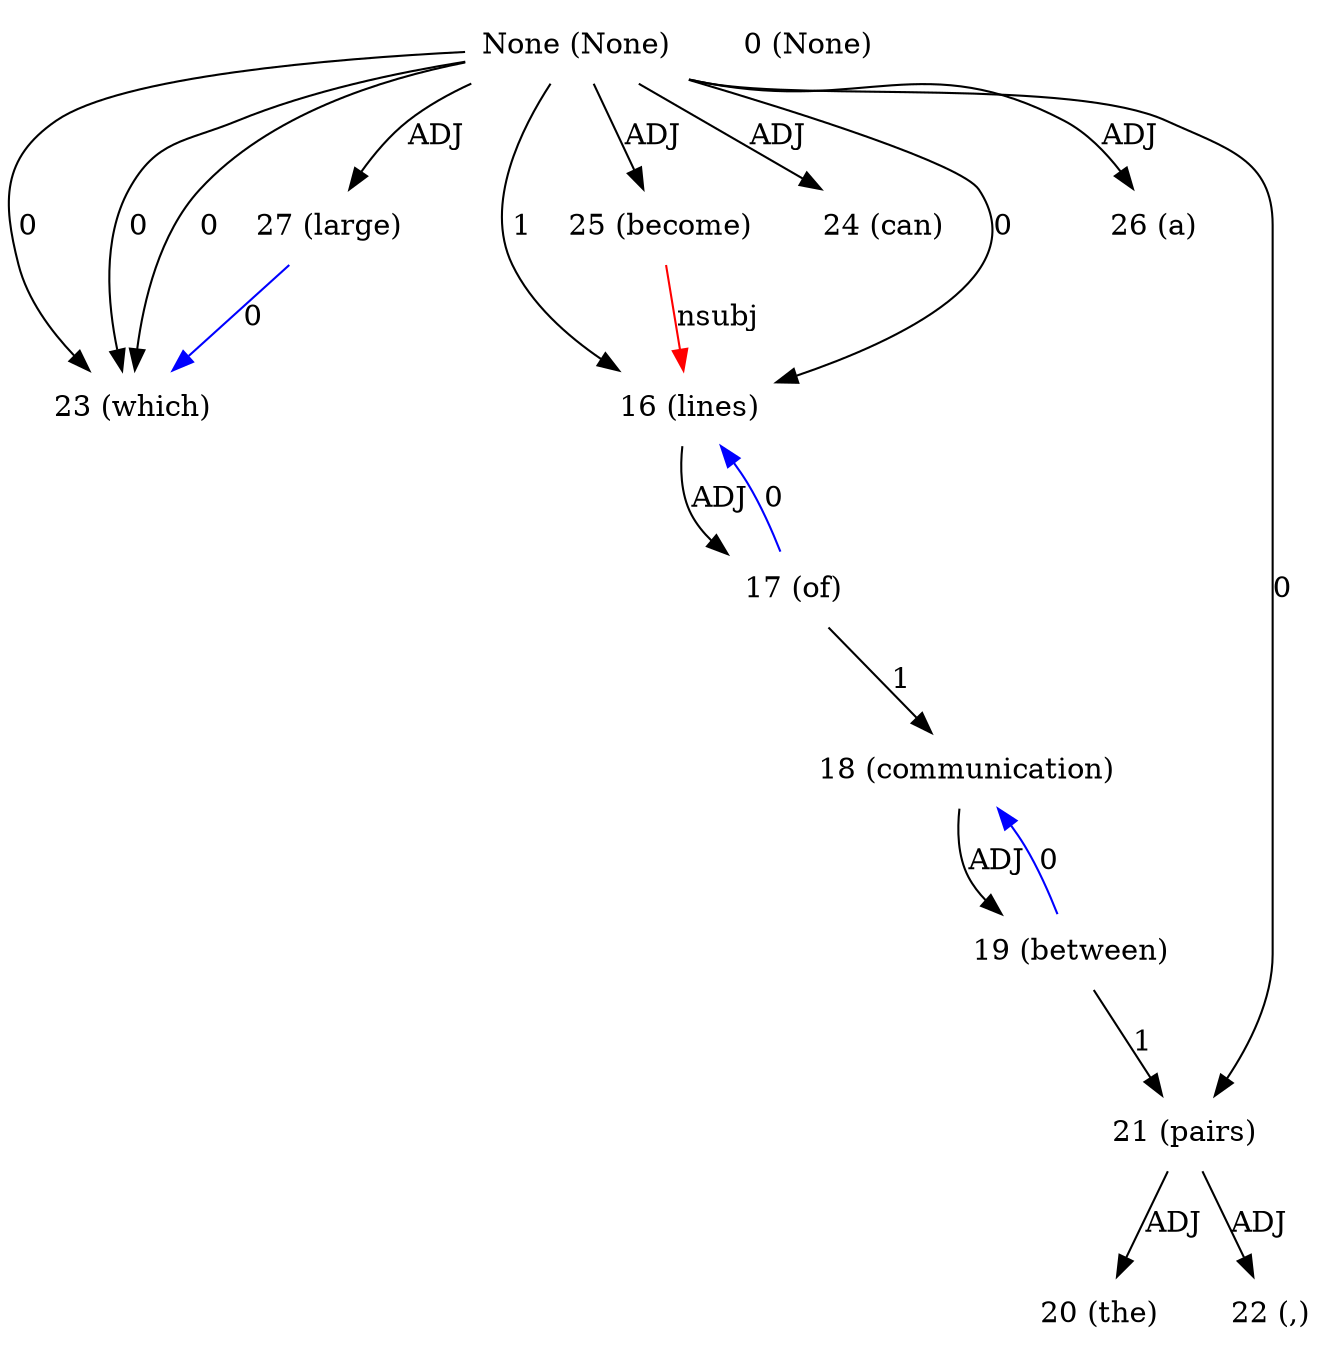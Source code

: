 digraph G{
edge [dir=forward]
node [shape=plaintext]

None [label="None (None)"]
None -> 23 [label="0"]
None [label="None (None)"]
None -> 16 [label="1"]
None [label="None (None)"]
None -> 16 [label="0"]
None [label="None (None)"]
None -> 23 [label="0"]
None -> 21 [label="0"]
None -> 24 [label="ADJ"]
None -> 25 [label="ADJ"]
None -> 26 [label="ADJ"]
None -> 27 [label="ADJ"]
None [label="None (None)"]
None -> 23 [label="0"]
0 [label="0 (None)"]
16 [label="16 (lines)"]
16 -> 17 [label="ADJ"]
25 -> 16 [label="nsubj", color="red"]
17 [label="17 (of)"]
17 -> 18 [label="1"]
17 -> 16 [label="0", color="blue"]
18 [label="18 (communication)"]
18 -> 19 [label="ADJ"]
19 [label="19 (between)"]
19 -> 21 [label="1"]
19 -> 18 [label="0", color="blue"]
20 [label="20 (the)"]
21 [label="21 (pairs)"]
21 -> 20 [label="ADJ"]
21 -> 22 [label="ADJ"]
22 [label="22 (,)"]
23 [label="23 (which)"]
24 [label="24 (can)"]
25 [label="25 (become)"]
26 [label="26 (a)"]
27 [label="27 (large)"]
27 -> 23 [label="0", color="blue"]
}
